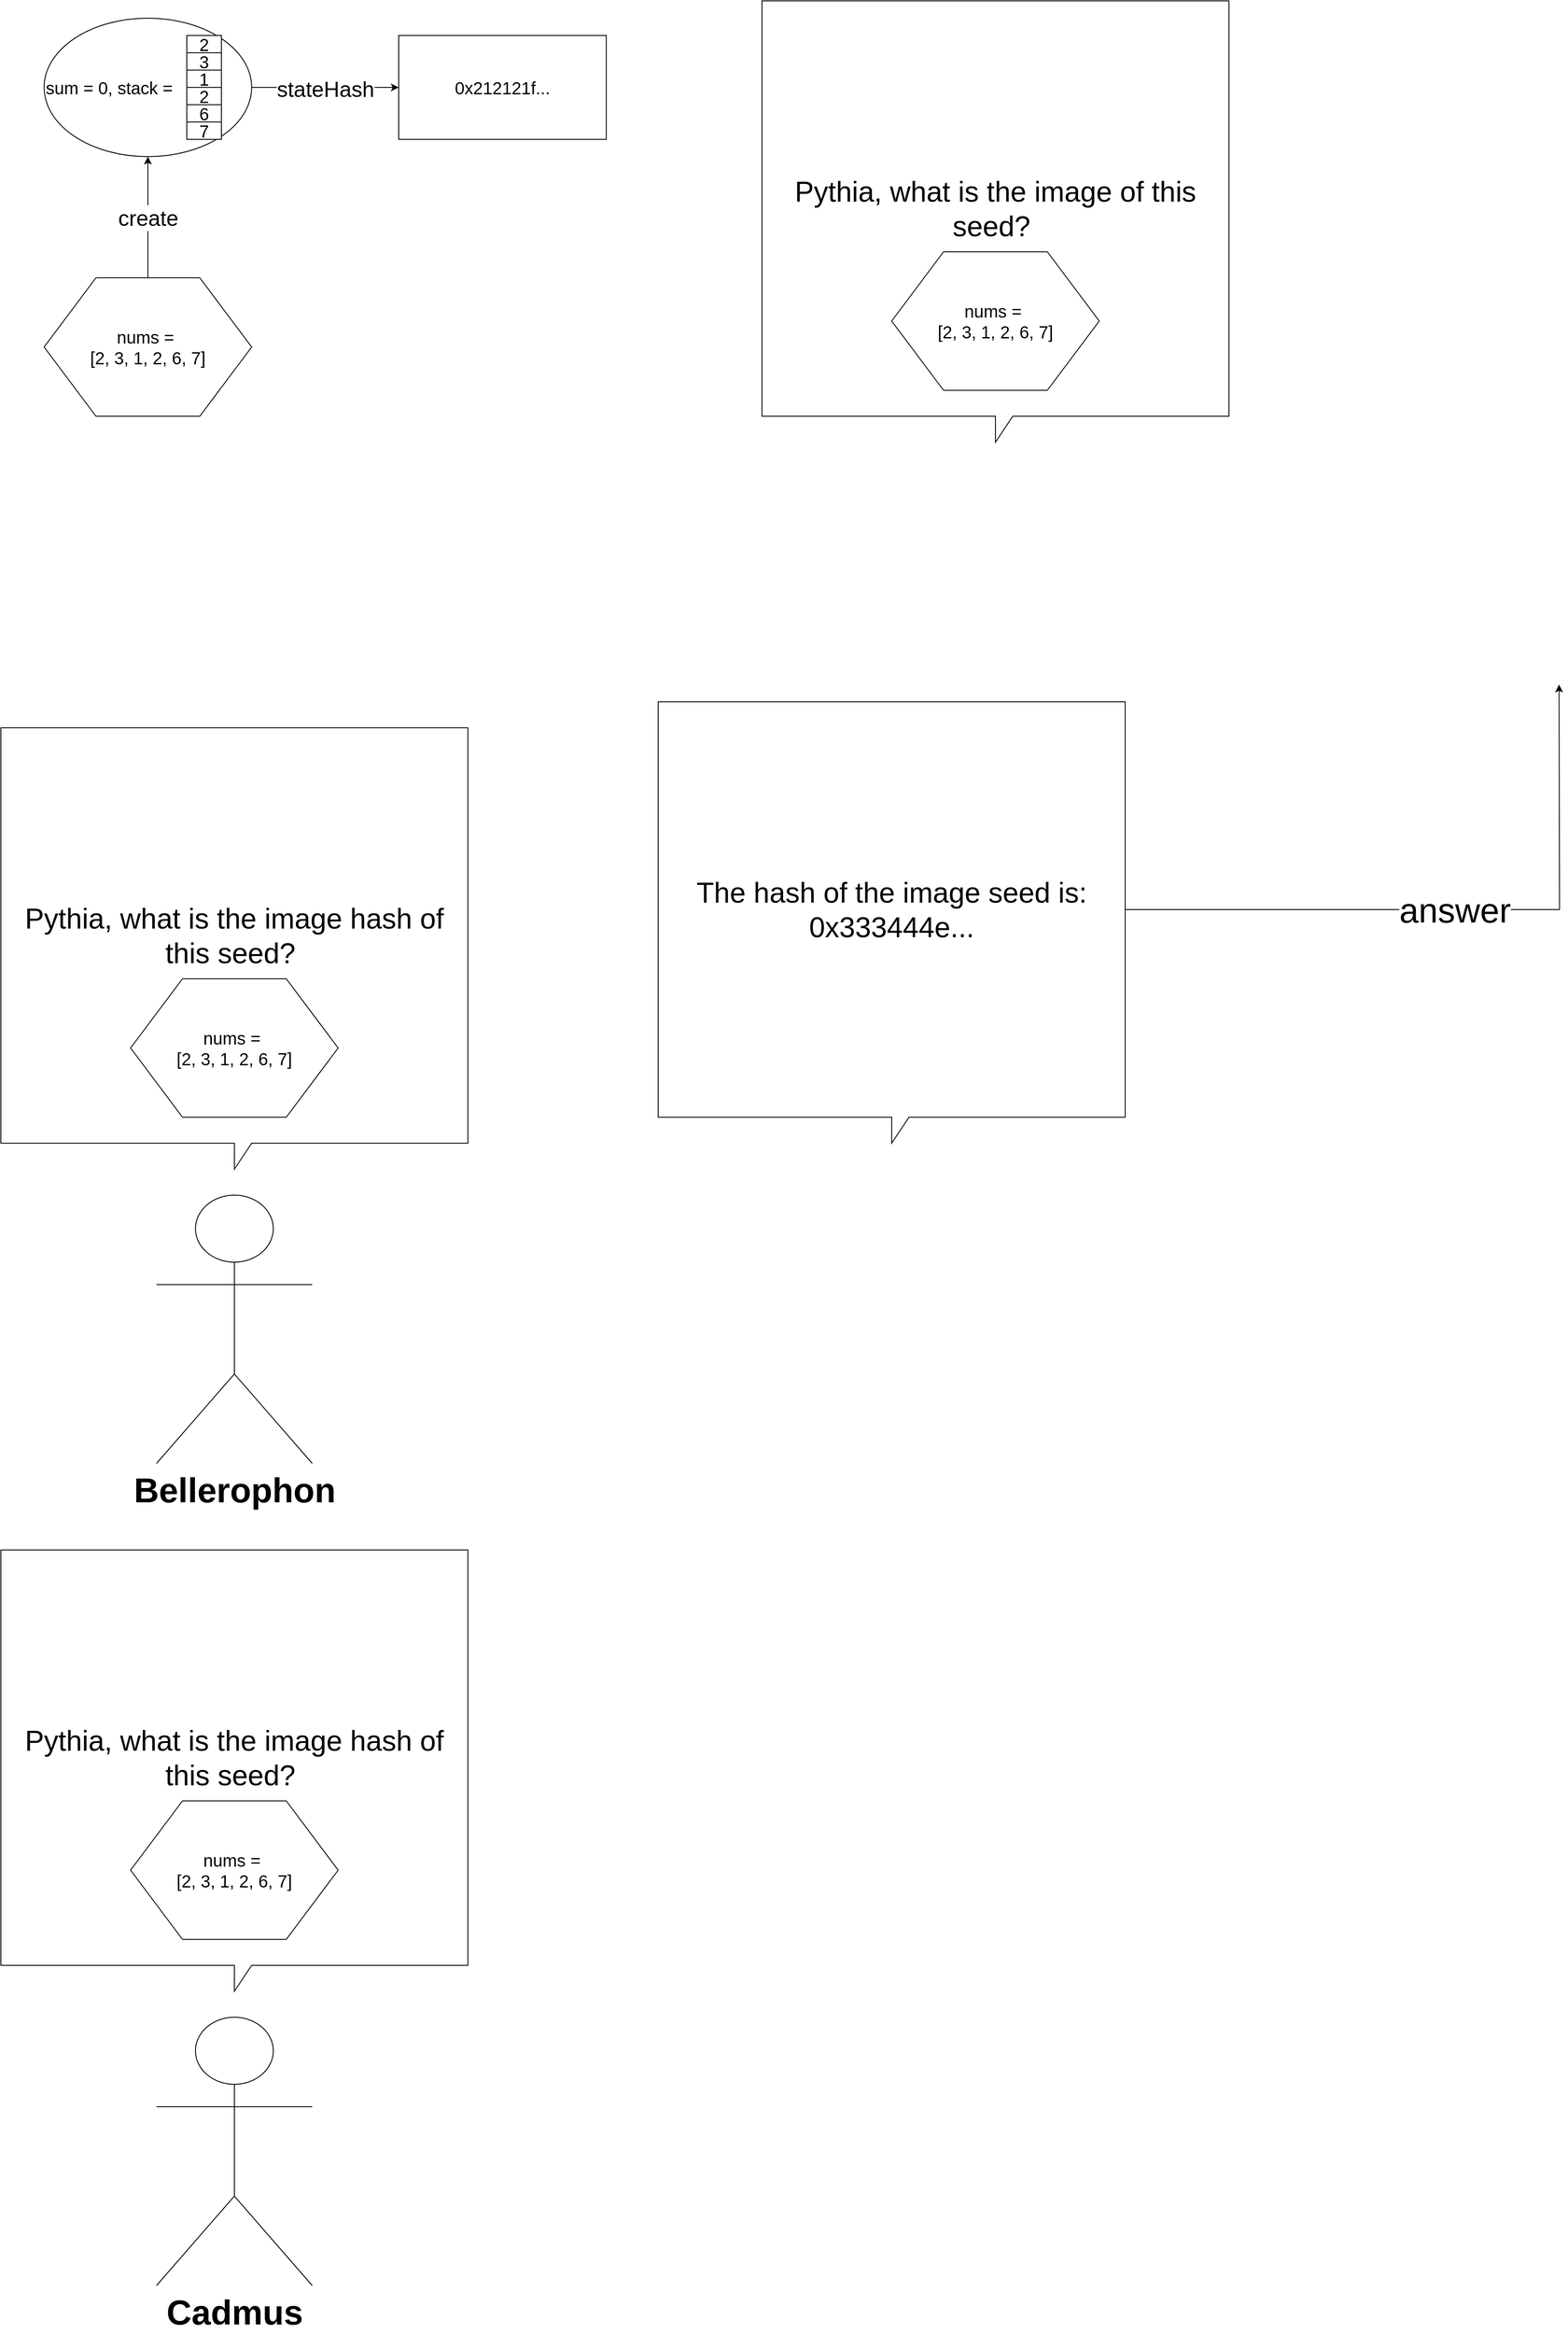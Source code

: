 <mxfile version="12.8.6" type="device"><diagram id="ptHYjXoZ5BEAy-zCpGG4" name="Page-1"><mxGraphModel dx="3565" dy="1943" grid="1" gridSize="10" guides="1" tooltips="1" connect="1" arrows="1" fold="1" page="1" pageScale="1" pageWidth="3300" pageHeight="4681" math="0" shadow="0"><root><mxCell id="0"/><mxCell id="1" parent="0"/><mxCell id="lgM5MNcCfKzVZ5pY54M9-6" value="&lt;font size=&quot;1&quot;&gt;&lt;b style=&quot;font-size: 40px&quot;&gt;Bellerophon&lt;/b&gt;&lt;/font&gt;" style="shape=umlActor;verticalLabelPosition=bottom;labelBackgroundColor=#ffffff;verticalAlign=top;html=1;outlineConnect=0;" vertex="1" parent="1"><mxGeometry x="270" y="1410" width="180" height="310" as="geometry"/></mxCell><mxCell id="lgM5MNcCfKzVZ5pY54M9-7" value="&lt;div style=&quot;font-size: 33px&quot;&gt;&lt;span&gt;Pythia, what is the image hash of this seed?&lt;/span&gt;&lt;span&gt;&amp;nbsp;&lt;/span&gt;&lt;/div&gt;" style="shape=callout;whiteSpace=wrap;html=1;perimeter=calloutPerimeter;align=center;labelPosition=center;verticalLabelPosition=middle;verticalAlign=middle;" vertex="1" parent="1"><mxGeometry x="90" y="870" width="540" height="510" as="geometry"/></mxCell><mxCell id="lgM5MNcCfKzVZ5pY54M9-8" value="&lt;span style=&quot;white-space: normal&quot;&gt;nums =&amp;nbsp;&lt;/span&gt;&lt;br style=&quot;white-space: normal&quot;&gt;&lt;span style=&quot;white-space: normal&quot;&gt;[2, 3, 1, 2, 6, 7]&lt;/span&gt;" style="shape=hexagon;perimeter=hexagonPerimeter2;whiteSpace=wrap;html=1;fontSize=20;" vertex="1" parent="1"><mxGeometry x="240" y="1160" width="240" height="160" as="geometry"/></mxCell><mxCell id="lgM5MNcCfKzVZ5pY54M9-9" value="&lt;font size=&quot;1&quot;&gt;&lt;b style=&quot;font-size: 40px&quot;&gt;Cadmus&lt;/b&gt;&lt;/font&gt;" style="shape=umlActor;verticalLabelPosition=bottom;labelBackgroundColor=#ffffff;verticalAlign=top;html=1;outlineConnect=0;" vertex="1" parent="1"><mxGeometry x="270" y="2360" width="180" height="310" as="geometry"/></mxCell><mxCell id="lgM5MNcCfKzVZ5pY54M9-10" value="&lt;div style=&quot;font-size: 33px&quot;&gt;&lt;span&gt;Pythia, what is the image hash of this seed?&lt;/span&gt;&lt;span&gt;&amp;nbsp;&lt;/span&gt;&lt;/div&gt;" style="shape=callout;whiteSpace=wrap;html=1;perimeter=calloutPerimeter;align=center;labelPosition=center;verticalLabelPosition=middle;verticalAlign=middle;" vertex="1" parent="1"><mxGeometry x="90" y="1820" width="540" height="510" as="geometry"/></mxCell><mxCell id="lgM5MNcCfKzVZ5pY54M9-11" value="&lt;span style=&quot;white-space: normal&quot;&gt;nums =&amp;nbsp;&lt;/span&gt;&lt;br style=&quot;white-space: normal&quot;&gt;&lt;span style=&quot;white-space: normal&quot;&gt;[2, 3, 1, 2, 6, 7]&lt;/span&gt;" style="shape=hexagon;perimeter=hexagonPerimeter2;whiteSpace=wrap;html=1;fontSize=20;" vertex="1" parent="1"><mxGeometry x="240" y="2110" width="240" height="160" as="geometry"/></mxCell><mxCell id="lgM5MNcCfKzVZ5pY54M9-12" value="&lt;font style=&quot;font-size: 25px;&quot;&gt;create&lt;/font&gt;" style="edgeStyle=orthogonalEdgeStyle;rounded=0;orthogonalLoop=1;jettySize=auto;html=1;exitX=0.5;exitY=0;exitDx=0;exitDy=0;fontSize=25;" edge="1" parent="1" source="lgM5MNcCfKzVZ5pY54M9-13" target="lgM5MNcCfKzVZ5pY54M9-15"><mxGeometry relative="1" as="geometry"/></mxCell><mxCell id="lgM5MNcCfKzVZ5pY54M9-13" value="&lt;span style=&quot;white-space: normal&quot;&gt;nums =&amp;nbsp;&lt;/span&gt;&lt;br style=&quot;white-space: normal&quot;&gt;&lt;span style=&quot;white-space: normal&quot;&gt;[2, 3, 1, 2, 6, 7]&lt;/span&gt;" style="shape=hexagon;perimeter=hexagonPerimeter2;whiteSpace=wrap;html=1;fontSize=20;" vertex="1" parent="1"><mxGeometry x="140" y="350" width="240" height="160" as="geometry"/></mxCell><mxCell id="lgM5MNcCfKzVZ5pY54M9-14" value="stateHash" style="edgeStyle=orthogonalEdgeStyle;rounded=0;orthogonalLoop=1;jettySize=auto;html=1;exitX=1;exitY=0.5;exitDx=0;exitDy=0;fontSize=25;" edge="1" parent="1" source="lgM5MNcCfKzVZ5pY54M9-15"><mxGeometry relative="1" as="geometry"><mxPoint x="550" y="130" as="targetPoint"/></mxGeometry></mxCell><mxCell id="lgM5MNcCfKzVZ5pY54M9-15" value="&lt;font style=&quot;font-size: 20px&quot;&gt;sum = 0, stack =&amp;nbsp;&lt;/font&gt;" style="ellipse;whiteSpace=wrap;html=1;align=left;" vertex="1" parent="1"><mxGeometry x="140" y="50" width="240" height="160" as="geometry"/></mxCell><mxCell id="lgM5MNcCfKzVZ5pY54M9-16" value="&lt;font style=&quot;font-size: 20px;&quot;&gt;2&lt;/font&gt;" style="rounded=0;whiteSpace=wrap;html=1;fontSize=20;" vertex="1" parent="1"><mxGeometry x="305" y="70" width="40" height="20" as="geometry"/></mxCell><mxCell id="lgM5MNcCfKzVZ5pY54M9-17" value="&lt;font style=&quot;font-size: 20px;&quot;&gt;3&lt;/font&gt;" style="rounded=0;whiteSpace=wrap;html=1;fontSize=20;" vertex="1" parent="1"><mxGeometry x="305" y="90" width="40" height="20" as="geometry"/></mxCell><mxCell id="lgM5MNcCfKzVZ5pY54M9-18" value="&lt;font style=&quot;font-size: 20px;&quot;&gt;1&lt;/font&gt;" style="rounded=0;whiteSpace=wrap;html=1;fontSize=20;" vertex="1" parent="1"><mxGeometry x="305" y="110" width="40" height="20" as="geometry"/></mxCell><mxCell id="lgM5MNcCfKzVZ5pY54M9-19" value="&lt;font style=&quot;font-size: 20px;&quot;&gt;2&lt;/font&gt;" style="rounded=0;whiteSpace=wrap;html=1;fontSize=20;" vertex="1" parent="1"><mxGeometry x="305" y="130" width="40" height="20" as="geometry"/></mxCell><mxCell id="lgM5MNcCfKzVZ5pY54M9-20" value="&lt;font style=&quot;font-size: 20px;&quot;&gt;6&lt;/font&gt;" style="rounded=0;whiteSpace=wrap;html=1;fontSize=20;" vertex="1" parent="1"><mxGeometry x="305" y="150" width="40" height="20" as="geometry"/></mxCell><mxCell id="lgM5MNcCfKzVZ5pY54M9-21" value="&lt;font style=&quot;font-size: 20px;&quot;&gt;7&lt;/font&gt;" style="rounded=0;whiteSpace=wrap;html=1;fontSize=20;" vertex="1" parent="1"><mxGeometry x="305" y="170" width="40" height="20" as="geometry"/></mxCell><mxCell id="lgM5MNcCfKzVZ5pY54M9-23" value="0x212121f..." style="rounded=0;whiteSpace=wrap;html=1;fontSize=20;" vertex="1" parent="1"><mxGeometry x="550" y="70" width="240" height="120" as="geometry"/></mxCell><mxCell id="lgM5MNcCfKzVZ5pY54M9-24" value="&lt;div style=&quot;font-size: 33px&quot;&gt;&lt;span&gt;Pythia, what is the image of this seed?&lt;/span&gt;&lt;span&gt;&amp;nbsp;&lt;/span&gt;&lt;/div&gt;" style="shape=callout;whiteSpace=wrap;html=1;perimeter=calloutPerimeter;align=center;labelPosition=center;verticalLabelPosition=middle;verticalAlign=middle;" vertex="1" parent="1"><mxGeometry x="970" y="30" width="540" height="510" as="geometry"/></mxCell><mxCell id="lgM5MNcCfKzVZ5pY54M9-25" value="&lt;span style=&quot;white-space: normal&quot;&gt;nums =&amp;nbsp;&lt;/span&gt;&lt;br style=&quot;white-space: normal&quot;&gt;&lt;span style=&quot;white-space: normal&quot;&gt;[2, 3, 1, 2, 6, 7]&lt;/span&gt;" style="shape=hexagon;perimeter=hexagonPerimeter2;whiteSpace=wrap;html=1;fontSize=20;" vertex="1" parent="1"><mxGeometry x="1120" y="320" width="240" height="160" as="geometry"/></mxCell><mxCell id="lgM5MNcCfKzVZ5pY54M9-26" value="&lt;font style=&quot;font-size: 40px&quot;&gt;answer&lt;/font&gt;" style="edgeStyle=orthogonalEdgeStyle;rounded=0;orthogonalLoop=1;jettySize=auto;html=1;exitX=0;exitY=0;exitDx=540;exitDy=240.0;exitPerimeter=0;fontSize=25;" edge="1" parent="1" source="lgM5MNcCfKzVZ5pY54M9-27"><mxGeometry relative="1" as="geometry"><mxPoint x="1891.66" y="820" as="targetPoint"/></mxGeometry></mxCell><mxCell id="lgM5MNcCfKzVZ5pY54M9-27" value="&lt;div style=&quot;font-size: 33px&quot;&gt;The hash of the image seed is:&lt;/div&gt;&lt;div style=&quot;font-size: 33px&quot;&gt;0x333444e...&lt;/div&gt;" style="shape=callout;whiteSpace=wrap;html=1;perimeter=calloutPerimeter;align=center;labelPosition=center;verticalLabelPosition=middle;verticalAlign=middle;" vertex="1" parent="1"><mxGeometry x="850" y="840" width="540" height="510" as="geometry"/></mxCell></root></mxGraphModel></diagram></mxfile>